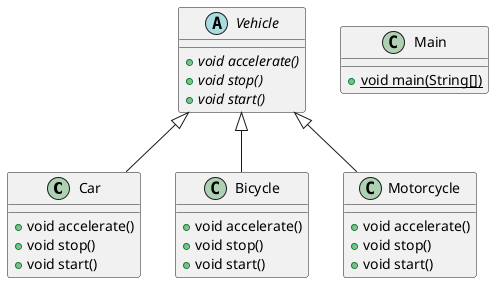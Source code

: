 @startuml
class Car {
+ void accelerate()
+ void stop()
+ void start()
}

abstract class Vehicle {
+ {abstract}void accelerate()
+ {abstract}void stop()
+ {abstract}void start()
}

class Main {
+ {static} void main(String[])
}

class Bicycle {
+ void accelerate()
+ void stop()
+ void start()
}

class Motorcycle {
+ void accelerate()
+ void stop()
+ void start()
}



Vehicle <|-- Car
Vehicle <|-- Bicycle
Vehicle <|-- Motorcycle
@enduml